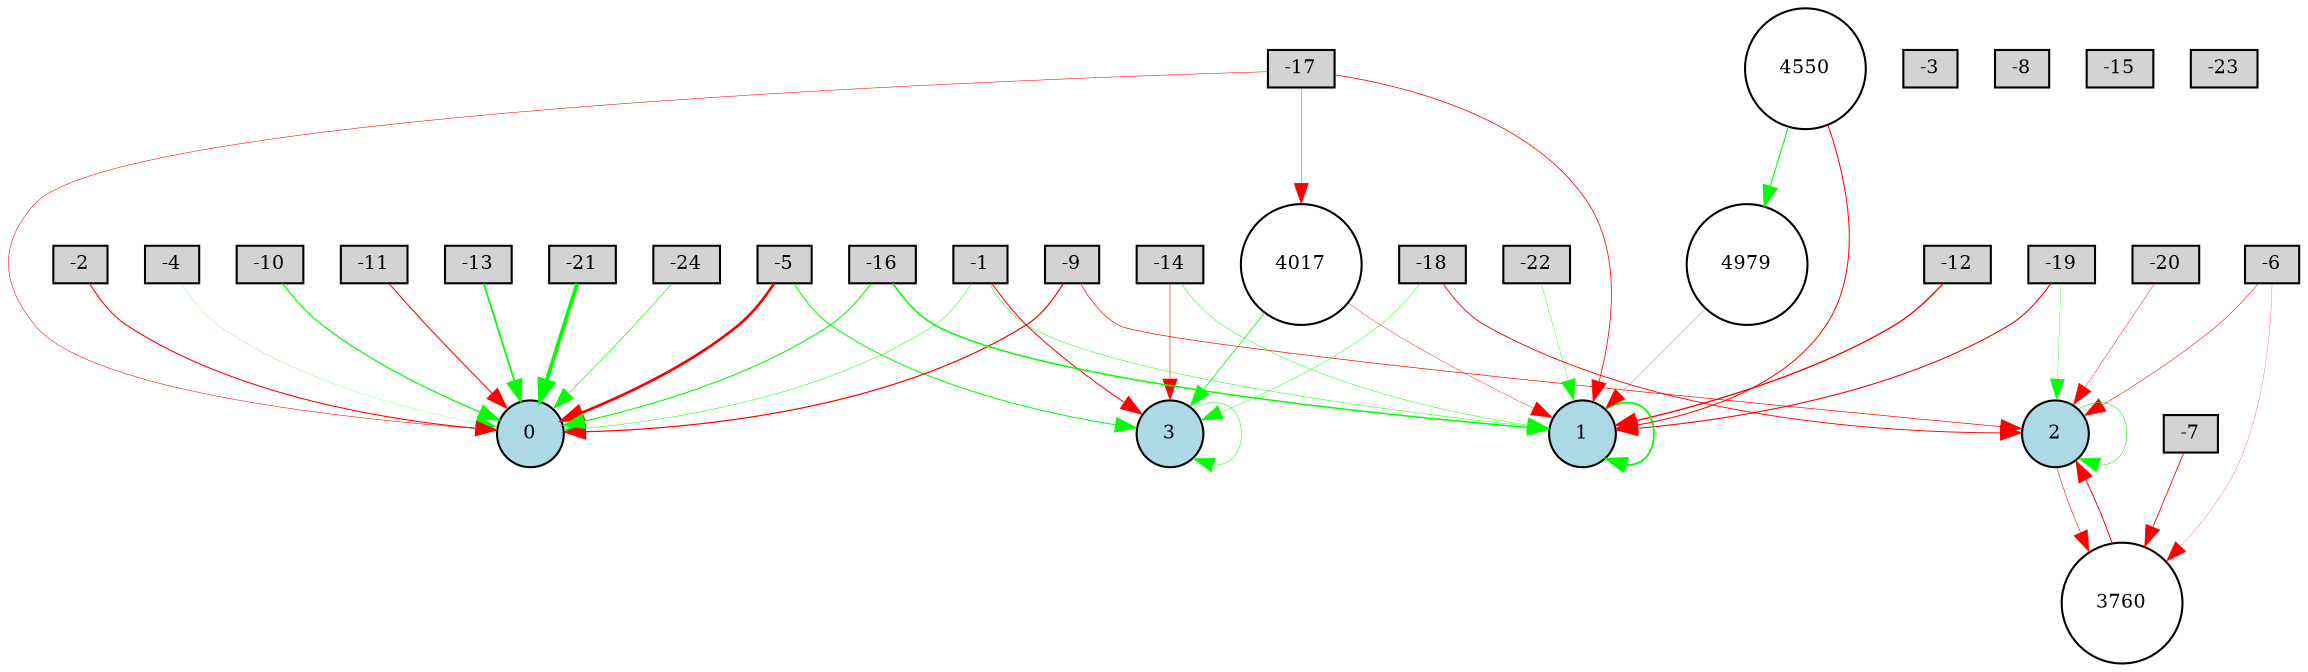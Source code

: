 digraph {
	node [fontsize=9 height=0.2 shape=circle width=0.2]
	-1 [fillcolor=lightgray shape=box style=filled]
	-2 [fillcolor=lightgray shape=box style=filled]
	-3 [fillcolor=lightgray shape=box style=filled]
	-4 [fillcolor=lightgray shape=box style=filled]
	-5 [fillcolor=lightgray shape=box style=filled]
	-6 [fillcolor=lightgray shape=box style=filled]
	-7 [fillcolor=lightgray shape=box style=filled]
	-8 [fillcolor=lightgray shape=box style=filled]
	-9 [fillcolor=lightgray shape=box style=filled]
	-10 [fillcolor=lightgray shape=box style=filled]
	-11 [fillcolor=lightgray shape=box style=filled]
	-12 [fillcolor=lightgray shape=box style=filled]
	-13 [fillcolor=lightgray shape=box style=filled]
	-14 [fillcolor=lightgray shape=box style=filled]
	-15 [fillcolor=lightgray shape=box style=filled]
	-16 [fillcolor=lightgray shape=box style=filled]
	-17 [fillcolor=lightgray shape=box style=filled]
	-18 [fillcolor=lightgray shape=box style=filled]
	-19 [fillcolor=lightgray shape=box style=filled]
	-20 [fillcolor=lightgray shape=box style=filled]
	-21 [fillcolor=lightgray shape=box style=filled]
	-22 [fillcolor=lightgray shape=box style=filled]
	-23 [fillcolor=lightgray shape=box style=filled]
	-24 [fillcolor=lightgray shape=box style=filled]
	0 [fillcolor=lightblue style=filled]
	1 [fillcolor=lightblue style=filled]
	2 [fillcolor=lightblue style=filled]
	3 [fillcolor=lightblue style=filled]
	4550 [fillcolor=white style=filled]
	3760 [fillcolor=white style=filled]
	4017 [fillcolor=white style=filled]
	4979 [fillcolor=white style=filled]
	-20 -> 2 [color=red penwidth=0.21948916626474252 style=solid]
	-7 -> 3760 [color=red penwidth=0.4099539595627891 style=solid]
	-1 -> 0 [color=green penwidth=0.2364561321110795 style=solid]
	-17 -> 0 [color=red penwidth=0.2607675452276269 style=solid]
	-9 -> 2 [color=red penwidth=0.3297634733743238 style=solid]
	3760 -> 2 [color=red penwidth=0.4517369447412525 style=solid]
	-6 -> 3760 [color=red penwidth=0.12150249096357255 style=solid]
	-6 -> 2 [color=red penwidth=0.26475915320456633 style=solid]
	-2 -> 0 [color=red penwidth=0.5155003709861592 style=solid]
	2 -> 3760 [color=red penwidth=0.27215391229784675 style=solid]
	-1 -> 1 [color=green penwidth=0.23444273128295945 style=solid]
	-19 -> 2 [color=green penwidth=0.15694488811068383 style=solid]
	3 -> 3 [color=green penwidth=0.23739426965923707 style=solid]
	-11 -> 0 [color=red penwidth=0.4994202053607606 style=solid]
	4550 -> 1 [color=red penwidth=0.4798429220135163 style=solid]
	-12 -> 1 [color=red penwidth=0.639787585873076 style=solid]
	-21 -> 0 [color=green penwidth=1.8346053610489386 style=solid]
	-16 -> 0 [color=green penwidth=0.5212739629055858 style=solid]
	-22 -> 1 [color=green penwidth=0.19098549946704513 style=solid]
	2 -> 2 [color=green penwidth=0.2743615659928076 style=solid]
	-10 -> 0 [color=green penwidth=0.5740049043194213 style=solid]
	4017 -> 3 [color=green penwidth=0.3969533127497439 style=solid]
	-18 -> 2 [color=red penwidth=0.4391478277696811 style=solid]
	1 -> 1 [color=green penwidth=0.86124502484611 style=solid]
	-5 -> 0 [color=red penwidth=1.289392713784827 style=solid]
	-19 -> 1 [color=red penwidth=0.5256404262099322 style=solid]
	4550 -> 4979 [color=green penwidth=0.5099145512518992 style=solid]
	-14 -> 3 [color=red penwidth=0.27294457509902004 style=solid]
	-16 -> 1 [color=green penwidth=0.7228254342637305 style=solid]
	-9 -> 0 [color=red penwidth=0.5789067879989045 style=solid]
	-4 -> 0 [color=green penwidth=0.10320440263831243 style=solid]
	-18 -> 3 [color=green penwidth=0.2118233014790506 style=solid]
	4979 -> 1 [color=red penwidth=0.12489653897914513 style=solid]
	-5 -> 3 [color=green penwidth=0.4858079423120022 style=solid]
	-17 -> 4017 [color=red penwidth=0.1951469964329952 style=solid]
	-1 -> 3 [color=red penwidth=0.4813288225417599 style=solid]
	-24 -> 0 [color=green penwidth=0.33107726933643056 style=solid]
	4017 -> 1 [color=red penwidth=0.19481253436272072 style=solid]
	-17 -> 1 [color=red penwidth=0.38715228810184255 style=solid]
	-13 -> 0 [color=green penwidth=0.8404714955191298 style=solid]
	-14 -> 1 [color=green penwidth=0.22549023576350039 style=solid]
}
